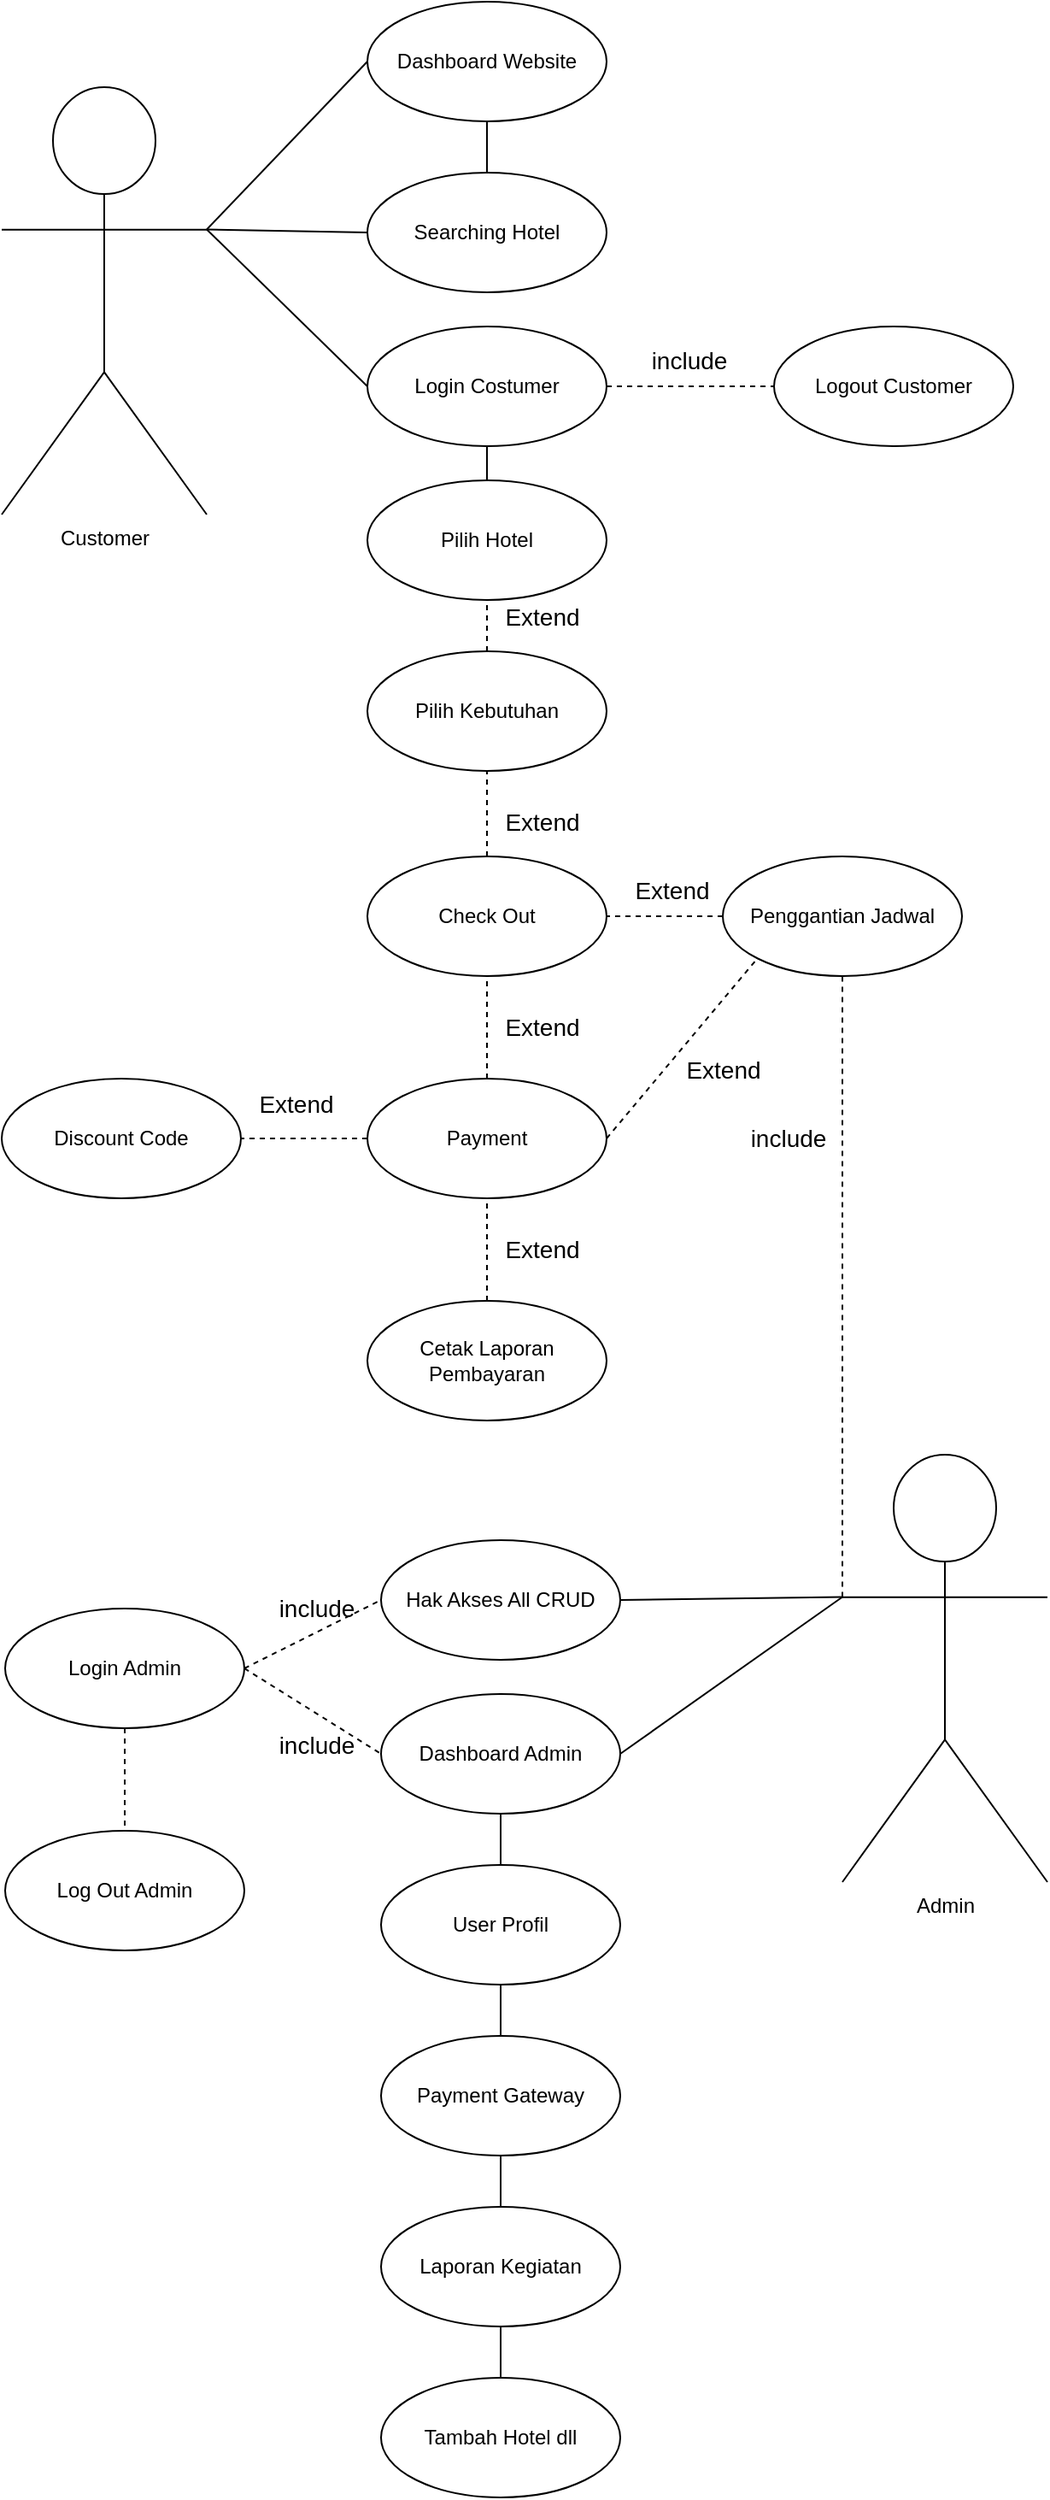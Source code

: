 <mxfile version="17.1.2" type="github"><diagram id="9wgfaZSu0RdYUSq0pHXl" name="Page-1"><mxGraphModel dx="1597" dy="878" grid="1" gridSize="10" guides="1" tooltips="1" connect="1" arrows="1" fold="1" page="1" pageScale="1" pageWidth="850" pageHeight="1100" math="0" shadow="0"><root><mxCell id="0"/><mxCell id="1" parent="0"/><mxCell id="xYbRZACjxpN6GnlWACtw-1" value="Customer&lt;br&gt;" style="shape=umlActor;verticalLabelPosition=bottom;verticalAlign=top;html=1;" vertex="1" parent="1"><mxGeometry x="118" y="70" width="120" height="250" as="geometry"/></mxCell><mxCell id="xYbRZACjxpN6GnlWACtw-2" value="Login Costumer" style="ellipse;whiteSpace=wrap;html=1;" vertex="1" parent="1"><mxGeometry x="332" y="210" width="140" height="70" as="geometry"/></mxCell><mxCell id="xYbRZACjxpN6GnlWACtw-5" value="" style="endArrow=none;html=1;rounded=0;exitX=1;exitY=0.333;exitDx=0;exitDy=0;exitPerimeter=0;entryX=0;entryY=0.5;entryDx=0;entryDy=0;" edge="1" parent="1" source="xYbRZACjxpN6GnlWACtw-1" target="xYbRZACjxpN6GnlWACtw-2"><mxGeometry width="50" height="50" relative="1" as="geometry"><mxPoint x="238" y="150" as="sourcePoint"/><mxPoint x="338" y="80" as="targetPoint"/></mxGeometry></mxCell><mxCell id="xYbRZACjxpN6GnlWACtw-6" value="" style="endArrow=none;html=1;rounded=0;exitX=1;exitY=0.333;exitDx=0;exitDy=0;exitPerimeter=0;entryX=0;entryY=0.5;entryDx=0;entryDy=0;" edge="1" parent="1" source="xYbRZACjxpN6GnlWACtw-1" target="xYbRZACjxpN6GnlWACtw-7"><mxGeometry width="50" height="50" relative="1" as="geometry"><mxPoint x="238.0" y="53.333" as="sourcePoint"/><mxPoint x="338" y="40" as="targetPoint"/></mxGeometry></mxCell><mxCell id="xYbRZACjxpN6GnlWACtw-7" value="Dashboard Website" style="ellipse;whiteSpace=wrap;html=1;" vertex="1" parent="1"><mxGeometry x="332" y="20" width="140" height="70" as="geometry"/></mxCell><mxCell id="xYbRZACjxpN6GnlWACtw-9" value="Admin" style="shape=umlActor;verticalLabelPosition=bottom;verticalAlign=top;html=1;" vertex="1" parent="1"><mxGeometry x="610" y="870" width="120" height="250" as="geometry"/></mxCell><mxCell id="xYbRZACjxpN6GnlWACtw-13" value="Login Admin" style="ellipse;whiteSpace=wrap;html=1;" vertex="1" parent="1"><mxGeometry x="120" y="960" width="140" height="70" as="geometry"/></mxCell><mxCell id="xYbRZACjxpN6GnlWACtw-15" value="Dashboard Admin" style="ellipse;whiteSpace=wrap;html=1;" vertex="1" parent="1"><mxGeometry x="340" y="1010" width="140" height="70" as="geometry"/></mxCell><mxCell id="xYbRZACjxpN6GnlWACtw-16" value="" style="endArrow=none;html=1;rounded=0;entryX=0;entryY=0.333;entryDx=0;entryDy=0;entryPerimeter=0;exitX=1;exitY=0.5;exitDx=0;exitDy=0;" edge="1" parent="1" source="xYbRZACjxpN6GnlWACtw-15" target="xYbRZACjxpN6GnlWACtw-9"><mxGeometry width="50" height="50" relative="1" as="geometry"><mxPoint x="489.699" y="621.758" as="sourcePoint"/><mxPoint x="640.0" y="953.333" as="targetPoint"/></mxGeometry></mxCell><mxCell id="xYbRZACjxpN6GnlWACtw-17" value="Hak Akses All CRUD" style="ellipse;whiteSpace=wrap;html=1;" vertex="1" parent="1"><mxGeometry x="340" y="920" width="140" height="70" as="geometry"/></mxCell><mxCell id="xYbRZACjxpN6GnlWACtw-18" value="" style="endArrow=none;html=1;rounded=0;exitX=1;exitY=0.5;exitDx=0;exitDy=0;entryX=0;entryY=0.333;entryDx=0;entryDy=0;entryPerimeter=0;" edge="1" parent="1" source="xYbRZACjxpN6GnlWACtw-17" target="xYbRZACjxpN6GnlWACtw-9"><mxGeometry width="50" height="50" relative="1" as="geometry"><mxPoint x="490.0" y="705" as="sourcePoint"/><mxPoint x="610" y="953" as="targetPoint"/></mxGeometry></mxCell><mxCell id="xYbRZACjxpN6GnlWACtw-19" value="Pilih Hotel" style="ellipse;whiteSpace=wrap;html=1;" vertex="1" parent="1"><mxGeometry x="332" y="300" width="140" height="70" as="geometry"/></mxCell><mxCell id="xYbRZACjxpN6GnlWACtw-20" value="" style="endArrow=none;html=1;rounded=0;exitX=1;exitY=0.333;exitDx=0;exitDy=0;exitPerimeter=0;entryX=0;entryY=0.5;entryDx=0;entryDy=0;" edge="1" parent="1" source="xYbRZACjxpN6GnlWACtw-1" target="xYbRZACjxpN6GnlWACtw-48"><mxGeometry width="50" height="50" relative="1" as="geometry"><mxPoint x="238.0" y="53.333" as="sourcePoint"/><mxPoint x="343.0" y="100" as="targetPoint"/></mxGeometry></mxCell><mxCell id="xYbRZACjxpN6GnlWACtw-21" value="" style="endArrow=none;dashed=1;html=1;rounded=0;entryX=0.5;entryY=1;entryDx=0;entryDy=0;exitX=0.5;exitY=0;exitDx=0;exitDy=0;" edge="1" parent="1" source="xYbRZACjxpN6GnlWACtw-23" target="xYbRZACjxpN6GnlWACtw-19"><mxGeometry width="50" height="50" relative="1" as="geometry"><mxPoint x="402" y="410" as="sourcePoint"/><mxPoint x="427" y="370" as="targetPoint"/></mxGeometry></mxCell><mxCell id="xYbRZACjxpN6GnlWACtw-22" value="&lt;font style=&quot;font-size: 14px&quot;&gt;Extend&lt;/font&gt;" style="text;html=1;align=center;verticalAlign=middle;resizable=0;points=[];autosize=1;strokeColor=none;fillColor=none;" vertex="1" parent="1"><mxGeometry x="404" y="370" width="60" height="20" as="geometry"/></mxCell><mxCell id="xYbRZACjxpN6GnlWACtw-23" value="Pilih Kebutuhan" style="ellipse;whiteSpace=wrap;html=1;fontSize=12;" vertex="1" parent="1"><mxGeometry x="332" y="400" width="140" height="70" as="geometry"/></mxCell><mxCell id="xYbRZACjxpN6GnlWACtw-24" value="Check Out" style="ellipse;whiteSpace=wrap;html=1;fontSize=12;" vertex="1" parent="1"><mxGeometry x="332" y="520" width="140" height="70" as="geometry"/></mxCell><mxCell id="xYbRZACjxpN6GnlWACtw-25" value="" style="endArrow=none;dashed=1;html=1;rounded=0;entryX=0.5;entryY=1;entryDx=0;entryDy=0;exitX=0.5;exitY=0;exitDx=0;exitDy=0;" edge="1" parent="1" source="xYbRZACjxpN6GnlWACtw-24" target="xYbRZACjxpN6GnlWACtw-23"><mxGeometry width="50" height="50" relative="1" as="geometry"><mxPoint x="404" y="530" as="sourcePoint"/><mxPoint x="404" y="480" as="targetPoint"/></mxGeometry></mxCell><mxCell id="xYbRZACjxpN6GnlWACtw-26" value="&lt;font style=&quot;font-size: 14px&quot;&gt;Extend&lt;/font&gt;" style="text;html=1;align=center;verticalAlign=middle;resizable=0;points=[];autosize=1;strokeColor=none;fillColor=none;" vertex="1" parent="1"><mxGeometry x="404" y="490" width="60" height="20" as="geometry"/></mxCell><mxCell id="xYbRZACjxpN6GnlWACtw-29" value="" style="endArrow=none;dashed=1;html=1;rounded=0;fontSize=12;exitX=1;exitY=0.5;exitDx=0;exitDy=0;entryX=0;entryY=0.5;entryDx=0;entryDy=0;" edge="1" parent="1" source="xYbRZACjxpN6GnlWACtw-13" target="xYbRZACjxpN6GnlWACtw-17"><mxGeometry width="50" height="50" relative="1" as="geometry"><mxPoint x="252" y="960" as="sourcePoint"/><mxPoint x="302" y="910" as="targetPoint"/></mxGeometry></mxCell><mxCell id="xYbRZACjxpN6GnlWACtw-30" value="" style="endArrow=none;dashed=1;html=1;rounded=0;fontSize=12;exitX=1;exitY=0.5;exitDx=0;exitDy=0;entryX=0;entryY=0.5;entryDx=0;entryDy=0;" edge="1" parent="1" source="xYbRZACjxpN6GnlWACtw-13" target="xYbRZACjxpN6GnlWACtw-15"><mxGeometry width="50" height="50" relative="1" as="geometry"><mxPoint x="232.0" y="1005" as="sourcePoint"/><mxPoint x="350.0" y="965" as="targetPoint"/></mxGeometry></mxCell><mxCell id="xYbRZACjxpN6GnlWACtw-31" value="&lt;span style=&quot;font-size: 14px&quot;&gt;include&lt;/span&gt;" style="text;html=1;align=center;verticalAlign=middle;resizable=0;points=[];autosize=1;strokeColor=none;fillColor=none;" vertex="1" parent="1"><mxGeometry x="272" y="950" width="60" height="20" as="geometry"/></mxCell><mxCell id="xYbRZACjxpN6GnlWACtw-32" value="&lt;span style=&quot;font-size: 14px&quot;&gt;include&lt;/span&gt;" style="text;html=1;align=center;verticalAlign=middle;resizable=0;points=[];autosize=1;strokeColor=none;fillColor=none;" vertex="1" parent="1"><mxGeometry x="272" y="1030" width="60" height="20" as="geometry"/></mxCell><mxCell id="xYbRZACjxpN6GnlWACtw-33" value="Penggantian Jadwal" style="ellipse;whiteSpace=wrap;html=1;fontSize=12;" vertex="1" parent="1"><mxGeometry x="540" y="520" width="140" height="70" as="geometry"/></mxCell><mxCell id="xYbRZACjxpN6GnlWACtw-34" value="" style="endArrow=none;dashed=1;html=1;rounded=0;entryX=1;entryY=0.5;entryDx=0;entryDy=0;exitX=0;exitY=0.5;exitDx=0;exitDy=0;" edge="1" parent="1" source="xYbRZACjxpN6GnlWACtw-33" target="xYbRZACjxpN6GnlWACtw-24"><mxGeometry width="50" height="50" relative="1" as="geometry"><mxPoint x="478.0" y="560" as="sourcePoint"/><mxPoint x="478.0" y="510" as="targetPoint"/></mxGeometry></mxCell><mxCell id="xYbRZACjxpN6GnlWACtw-35" value="&lt;font style=&quot;font-size: 14px&quot;&gt;Extend&lt;/font&gt;" style="text;html=1;align=center;verticalAlign=middle;resizable=0;points=[];autosize=1;strokeColor=none;fillColor=none;" vertex="1" parent="1"><mxGeometry x="480" y="530" width="60" height="20" as="geometry"/></mxCell><mxCell id="xYbRZACjxpN6GnlWACtw-36" value="Payment" style="ellipse;whiteSpace=wrap;html=1;fontSize=12;" vertex="1" parent="1"><mxGeometry x="332" y="650" width="140" height="70" as="geometry"/></mxCell><mxCell id="xYbRZACjxpN6GnlWACtw-39" value="" style="endArrow=none;dashed=1;html=1;rounded=0;entryX=0.5;entryY=1;entryDx=0;entryDy=0;exitX=0.5;exitY=0;exitDx=0;exitDy=0;" edge="1" parent="1" source="xYbRZACjxpN6GnlWACtw-36" target="xYbRZACjxpN6GnlWACtw-24"><mxGeometry width="50" height="50" relative="1" as="geometry"><mxPoint x="402.0" y="630" as="sourcePoint"/><mxPoint x="402.0" y="580" as="targetPoint"/></mxGeometry></mxCell><mxCell id="xYbRZACjxpN6GnlWACtw-40" value="&lt;font style=&quot;font-size: 14px&quot;&gt;Extend&lt;/font&gt;" style="text;html=1;align=center;verticalAlign=middle;resizable=0;points=[];autosize=1;strokeColor=none;fillColor=none;" vertex="1" parent="1"><mxGeometry x="404" y="610" width="60" height="20" as="geometry"/></mxCell><mxCell id="xYbRZACjxpN6GnlWACtw-42" value="Logout Customer" style="ellipse;whiteSpace=wrap;html=1;" vertex="1" parent="1"><mxGeometry x="570" y="210" width="140" height="70" as="geometry"/></mxCell><mxCell id="xYbRZACjxpN6GnlWACtw-45" value="" style="endArrow=none;dashed=1;html=1;rounded=0;fontSize=12;exitX=1;exitY=0.5;exitDx=0;exitDy=0;entryX=0;entryY=0.5;entryDx=0;entryDy=0;" edge="1" parent="1" source="xYbRZACjxpN6GnlWACtw-2" target="xYbRZACjxpN6GnlWACtw-42"><mxGeometry width="50" height="50" relative="1" as="geometry"><mxPoint x="451.0" y="85" as="sourcePoint"/><mxPoint x="569.0" y="45" as="targetPoint"/></mxGeometry></mxCell><mxCell id="xYbRZACjxpN6GnlWACtw-46" value="&lt;span style=&quot;font-size: 14px&quot;&gt;include&lt;/span&gt;" style="text;html=1;align=center;verticalAlign=middle;resizable=0;points=[];autosize=1;strokeColor=none;fillColor=none;" vertex="1" parent="1"><mxGeometry x="490" y="220" width="60" height="20" as="geometry"/></mxCell><mxCell id="xYbRZACjxpN6GnlWACtw-47" value="" style="endArrow=none;html=1;rounded=0;exitX=0.5;exitY=1;exitDx=0;exitDy=0;entryX=0.5;entryY=0;entryDx=0;entryDy=0;" edge="1" parent="1" target="xYbRZACjxpN6GnlWACtw-48" source="xYbRZACjxpN6GnlWACtw-7"><mxGeometry width="50" height="50" relative="1" as="geometry"><mxPoint x="484.0" y="63.333" as="sourcePoint"/><mxPoint x="584" y="50" as="targetPoint"/></mxGeometry></mxCell><mxCell id="xYbRZACjxpN6GnlWACtw-48" value="Searching Hotel" style="ellipse;whiteSpace=wrap;html=1;" vertex="1" parent="1"><mxGeometry x="332" y="120" width="140" height="70" as="geometry"/></mxCell><mxCell id="xYbRZACjxpN6GnlWACtw-55" value="" style="endArrow=none;html=1;rounded=0;exitX=0.5;exitY=1;exitDx=0;exitDy=0;entryX=0.5;entryY=0;entryDx=0;entryDy=0;" edge="1" parent="1" source="xYbRZACjxpN6GnlWACtw-2" target="xYbRZACjxpN6GnlWACtw-19"><mxGeometry width="50" height="50" relative="1" as="geometry"><mxPoint x="412.0" y="100" as="sourcePoint"/><mxPoint x="412.0" y="130" as="targetPoint"/></mxGeometry></mxCell><mxCell id="xYbRZACjxpN6GnlWACtw-56" value="User Profil" style="ellipse;whiteSpace=wrap;html=1;" vertex="1" parent="1"><mxGeometry x="340" y="1110" width="140" height="70" as="geometry"/></mxCell><mxCell id="xYbRZACjxpN6GnlWACtw-58" value="" style="endArrow=none;html=1;rounded=0;fontSize=12;entryX=0.5;entryY=1;entryDx=0;entryDy=0;exitX=0.5;exitY=0;exitDx=0;exitDy=0;" edge="1" parent="1" source="xYbRZACjxpN6GnlWACtw-56" target="xYbRZACjxpN6GnlWACtw-15"><mxGeometry width="50" height="50" relative="1" as="geometry"><mxPoint x="352" y="1020" as="sourcePoint"/><mxPoint x="402" y="970" as="targetPoint"/></mxGeometry></mxCell><mxCell id="xYbRZACjxpN6GnlWACtw-59" value="Payment Gateway" style="ellipse;whiteSpace=wrap;html=1;" vertex="1" parent="1"><mxGeometry x="340" y="1210" width="140" height="70" as="geometry"/></mxCell><mxCell id="xYbRZACjxpN6GnlWACtw-60" value="" style="endArrow=none;html=1;rounded=0;fontSize=12;entryX=0.5;entryY=1;entryDx=0;entryDy=0;exitX=0.5;exitY=0;exitDx=0;exitDy=0;" edge="1" parent="1" source="xYbRZACjxpN6GnlWACtw-59" target="xYbRZACjxpN6GnlWACtw-56"><mxGeometry width="50" height="50" relative="1" as="geometry"><mxPoint x="420.0" y="1120" as="sourcePoint"/><mxPoint x="420.0" y="1090" as="targetPoint"/></mxGeometry></mxCell><mxCell id="xYbRZACjxpN6GnlWACtw-61" value="Laporan Kegiatan" style="ellipse;whiteSpace=wrap;html=1;" vertex="1" parent="1"><mxGeometry x="340" y="1310" width="140" height="70" as="geometry"/></mxCell><mxCell id="xYbRZACjxpN6GnlWACtw-62" value="" style="endArrow=none;html=1;rounded=0;fontSize=12;entryX=0.5;entryY=1;entryDx=0;entryDy=0;exitX=0.5;exitY=0;exitDx=0;exitDy=0;" edge="1" parent="1" source="xYbRZACjxpN6GnlWACtw-61" target="xYbRZACjxpN6GnlWACtw-59"><mxGeometry width="50" height="50" relative="1" as="geometry"><mxPoint x="420.0" y="1220" as="sourcePoint"/><mxPoint x="420.0" y="1190" as="targetPoint"/></mxGeometry></mxCell><mxCell id="xYbRZACjxpN6GnlWACtw-63" value="" style="endArrow=none;dashed=1;html=1;rounded=0;entryX=0.5;entryY=1;entryDx=0;entryDy=0;exitX=0;exitY=0.333;exitDx=0;exitDy=0;exitPerimeter=0;" edge="1" parent="1" source="xYbRZACjxpN6GnlWACtw-9" target="xYbRZACjxpN6GnlWACtw-33"><mxGeometry width="50" height="50" relative="1" as="geometry"><mxPoint x="510" y="565" as="sourcePoint"/><mxPoint x="458" y="565" as="targetPoint"/></mxGeometry></mxCell><mxCell id="xYbRZACjxpN6GnlWACtw-65" value="&lt;span style=&quot;font-size: 14px&quot;&gt;include&lt;/span&gt;" style="text;html=1;align=center;verticalAlign=middle;resizable=0;points=[];autosize=1;strokeColor=none;fillColor=none;" vertex="1" parent="1"><mxGeometry x="548" y="675" width="60" height="20" as="geometry"/></mxCell><mxCell id="xYbRZACjxpN6GnlWACtw-66" value="Tambah Hotel dll" style="ellipse;whiteSpace=wrap;html=1;" vertex="1" parent="1"><mxGeometry x="340" y="1410" width="140" height="70" as="geometry"/></mxCell><mxCell id="xYbRZACjxpN6GnlWACtw-67" value="" style="endArrow=none;html=1;rounded=0;fontSize=12;entryX=0.5;entryY=1;entryDx=0;entryDy=0;exitX=0.5;exitY=0;exitDx=0;exitDy=0;" edge="1" parent="1" source="xYbRZACjxpN6GnlWACtw-66" target="xYbRZACjxpN6GnlWACtw-61"><mxGeometry width="50" height="50" relative="1" as="geometry"><mxPoint x="420" y="1320" as="sourcePoint"/><mxPoint x="420" y="1290" as="targetPoint"/></mxGeometry></mxCell><mxCell id="xYbRZACjxpN6GnlWACtw-68" value="Discount Code" style="ellipse;whiteSpace=wrap;html=1;fontSize=12;" vertex="1" parent="1"><mxGeometry x="118" y="650" width="140" height="70" as="geometry"/></mxCell><mxCell id="xYbRZACjxpN6GnlWACtw-69" value="" style="endArrow=none;dashed=1;html=1;rounded=0;entryX=1;entryY=0.5;entryDx=0;entryDy=0;exitX=0;exitY=0.5;exitDx=0;exitDy=0;" edge="1" parent="1" source="xYbRZACjxpN6GnlWACtw-36" target="xYbRZACjxpN6GnlWACtw-68"><mxGeometry width="50" height="50" relative="1" as="geometry"><mxPoint x="580" y="565" as="sourcePoint"/><mxPoint x="488" y="565" as="targetPoint"/></mxGeometry></mxCell><mxCell id="xYbRZACjxpN6GnlWACtw-70" value="&lt;font style=&quot;font-size: 14px&quot;&gt;Extend&lt;/font&gt;" style="text;html=1;align=center;verticalAlign=middle;resizable=0;points=[];autosize=1;strokeColor=none;fillColor=none;" vertex="1" parent="1"><mxGeometry x="260" y="655" width="60" height="20" as="geometry"/></mxCell><mxCell id="xYbRZACjxpN6GnlWACtw-71" value="Cetak Laporan Pembayaran" style="ellipse;whiteSpace=wrap;html=1;fontSize=12;" vertex="1" parent="1"><mxGeometry x="332" y="780" width="140" height="70" as="geometry"/></mxCell><mxCell id="xYbRZACjxpN6GnlWACtw-72" value="" style="endArrow=none;dashed=1;html=1;rounded=0;exitX=0.5;exitY=0;exitDx=0;exitDy=0;entryX=0.5;entryY=1;entryDx=0;entryDy=0;" edge="1" parent="1" source="xYbRZACjxpN6GnlWACtw-71" target="xYbRZACjxpN6GnlWACtw-36"><mxGeometry width="50" height="50" relative="1" as="geometry"><mxPoint x="403" y="770" as="sourcePoint"/><mxPoint x="394" y="720" as="targetPoint"/></mxGeometry></mxCell><mxCell id="xYbRZACjxpN6GnlWACtw-73" value="&lt;font style=&quot;font-size: 14px&quot;&gt;Extend&lt;/font&gt;" style="text;html=1;align=center;verticalAlign=middle;resizable=0;points=[];autosize=1;strokeColor=none;fillColor=none;" vertex="1" parent="1"><mxGeometry x="404" y="740" width="60" height="20" as="geometry"/></mxCell><mxCell id="xYbRZACjxpN6GnlWACtw-74" value="" style="endArrow=none;dashed=1;html=1;rounded=0;exitX=1;exitY=0.5;exitDx=0;exitDy=0;" edge="1" parent="1" source="xYbRZACjxpN6GnlWACtw-36"><mxGeometry width="50" height="50" relative="1" as="geometry"><mxPoint x="570" y="950.003" as="sourcePoint"/><mxPoint x="560" y="580" as="targetPoint"/></mxGeometry></mxCell><mxCell id="xYbRZACjxpN6GnlWACtw-75" value="&lt;span style=&quot;font-size: 14px&quot;&gt;Extend&lt;/span&gt;" style="text;html=1;align=center;verticalAlign=middle;resizable=0;points=[];autosize=1;strokeColor=none;fillColor=none;" vertex="1" parent="1"><mxGeometry x="510" y="635" width="60" height="20" as="geometry"/></mxCell><mxCell id="xYbRZACjxpN6GnlWACtw-76" value="Log Out Admin" style="ellipse;whiteSpace=wrap;html=1;" vertex="1" parent="1"><mxGeometry x="120" y="1090" width="140" height="70" as="geometry"/></mxCell><mxCell id="xYbRZACjxpN6GnlWACtw-77" value="" style="endArrow=none;dashed=1;html=1;rounded=0;fontSize=12;exitX=0.5;exitY=1;exitDx=0;exitDy=0;entryX=0.5;entryY=0;entryDx=0;entryDy=0;" edge="1" parent="1" source="xYbRZACjxpN6GnlWACtw-13" target="xYbRZACjxpN6GnlWACtw-76"><mxGeometry width="50" height="50" relative="1" as="geometry"><mxPoint x="270.0" y="1005" as="sourcePoint"/><mxPoint x="350.0" y="1055" as="targetPoint"/></mxGeometry></mxCell></root></mxGraphModel></diagram></mxfile>